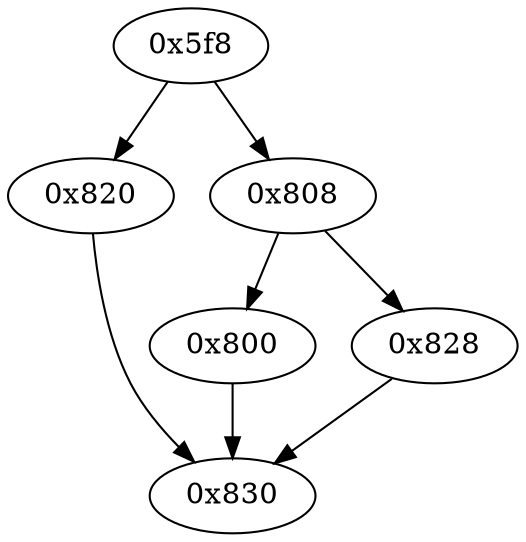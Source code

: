 strict digraph "" {
	graph ["edge"="{}",
		file="/Users/mark/Documents/deobfus-2019-ccs/ALL-CFG/small-programs/1b-1-2-2-1-gt127-0-0-0/1528_recovered.dot",
		"graph"="{u'file': u'/Users/mark/Documents/deobfus-2019-ccs/ALL-CFG/small-programs/1b-1-2-2-1-gt127-0-0-0/1528_recovered.dot'}",
		"node"="{u'opcode': u''}"
	];
	"0x820"	 [opcode="[u'mov', u'b']"];
	"0x830"	 [opcode="[u'mov', u'sub', u'pop']"];
	"0x820" -> "0x830";
	"0x800"	 [opcode="[u'mov', u'b']"];
	"0x800" -> "0x830";
	"0x828"	 [opcode="[u'mov', u'b']"];
	"0x828" -> "0x830";
	"0x808"	 [opcode="[u'ldrsb', u'ldr', u'ldr', u'cmp', u'mov', u'b']"];
	"0x808" -> "0x800";
	"0x808" -> "0x828";
	"0x5f8"	 [opcode="[u'push', u'add', u'sub', u'stm', u'ldr', u'ldr', u'sub', u'mul', u'mvn', u'mov', u'eor', u'tst', u'ldr', u'mov', u'mov', u'strb', \
u'ldr', u'cmp', u'mov', u'strb', u'ldr', u'ldr', u'ldr', u'ldr', u'ldr', u'add', u'ldr', u'add', u'ldr', u'add', u'b']"];
	"0x5f8" -> "0x820";
	"0x5f8" -> "0x808";
}
